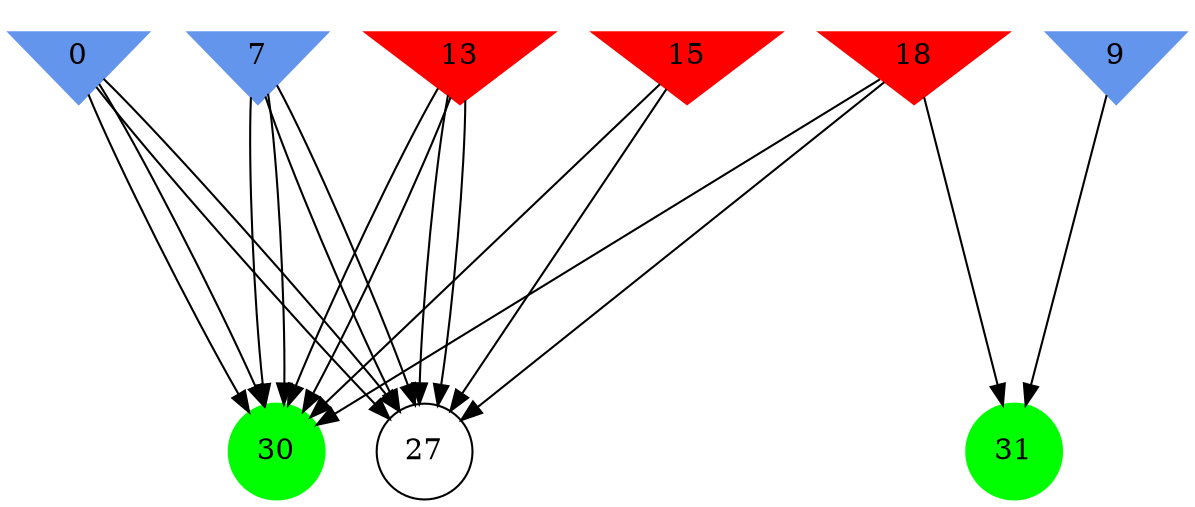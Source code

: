 digraph brain {
	ranksep=2.0;
	0 [shape=invtriangle,style=filled,color=cornflowerblue];
	7 [shape=invtriangle,style=filled,color=cornflowerblue];
	9 [shape=invtriangle,style=filled,color=cornflowerblue];
	13 [shape=invtriangle,style=filled,color=red];
	15 [shape=invtriangle,style=filled,color=red];
	18 [shape=invtriangle,style=filled,color=red];
	27 [shape=circle,color=black];
	30 [shape=circle,style=filled,color=green];
	31 [shape=circle,style=filled,color=green];
	0	->	27;
	0	->	30;
	7	->	27;
	7	->	30;
	18	->	27;
	18	->	30;
	13	->	27;
	13	->	30;
	9	->	31;
	18	->	31;
	0	->	27;
	0	->	30;
	7	->	27;
	7	->	30;
	15	->	27;
	15	->	30;
	13	->	27;
	13	->	30;
	{ rank=same; 0; 7; 9; 13; 15; 18; }
	{ rank=same; 27; }
	{ rank=same; 30; 31; }
}
